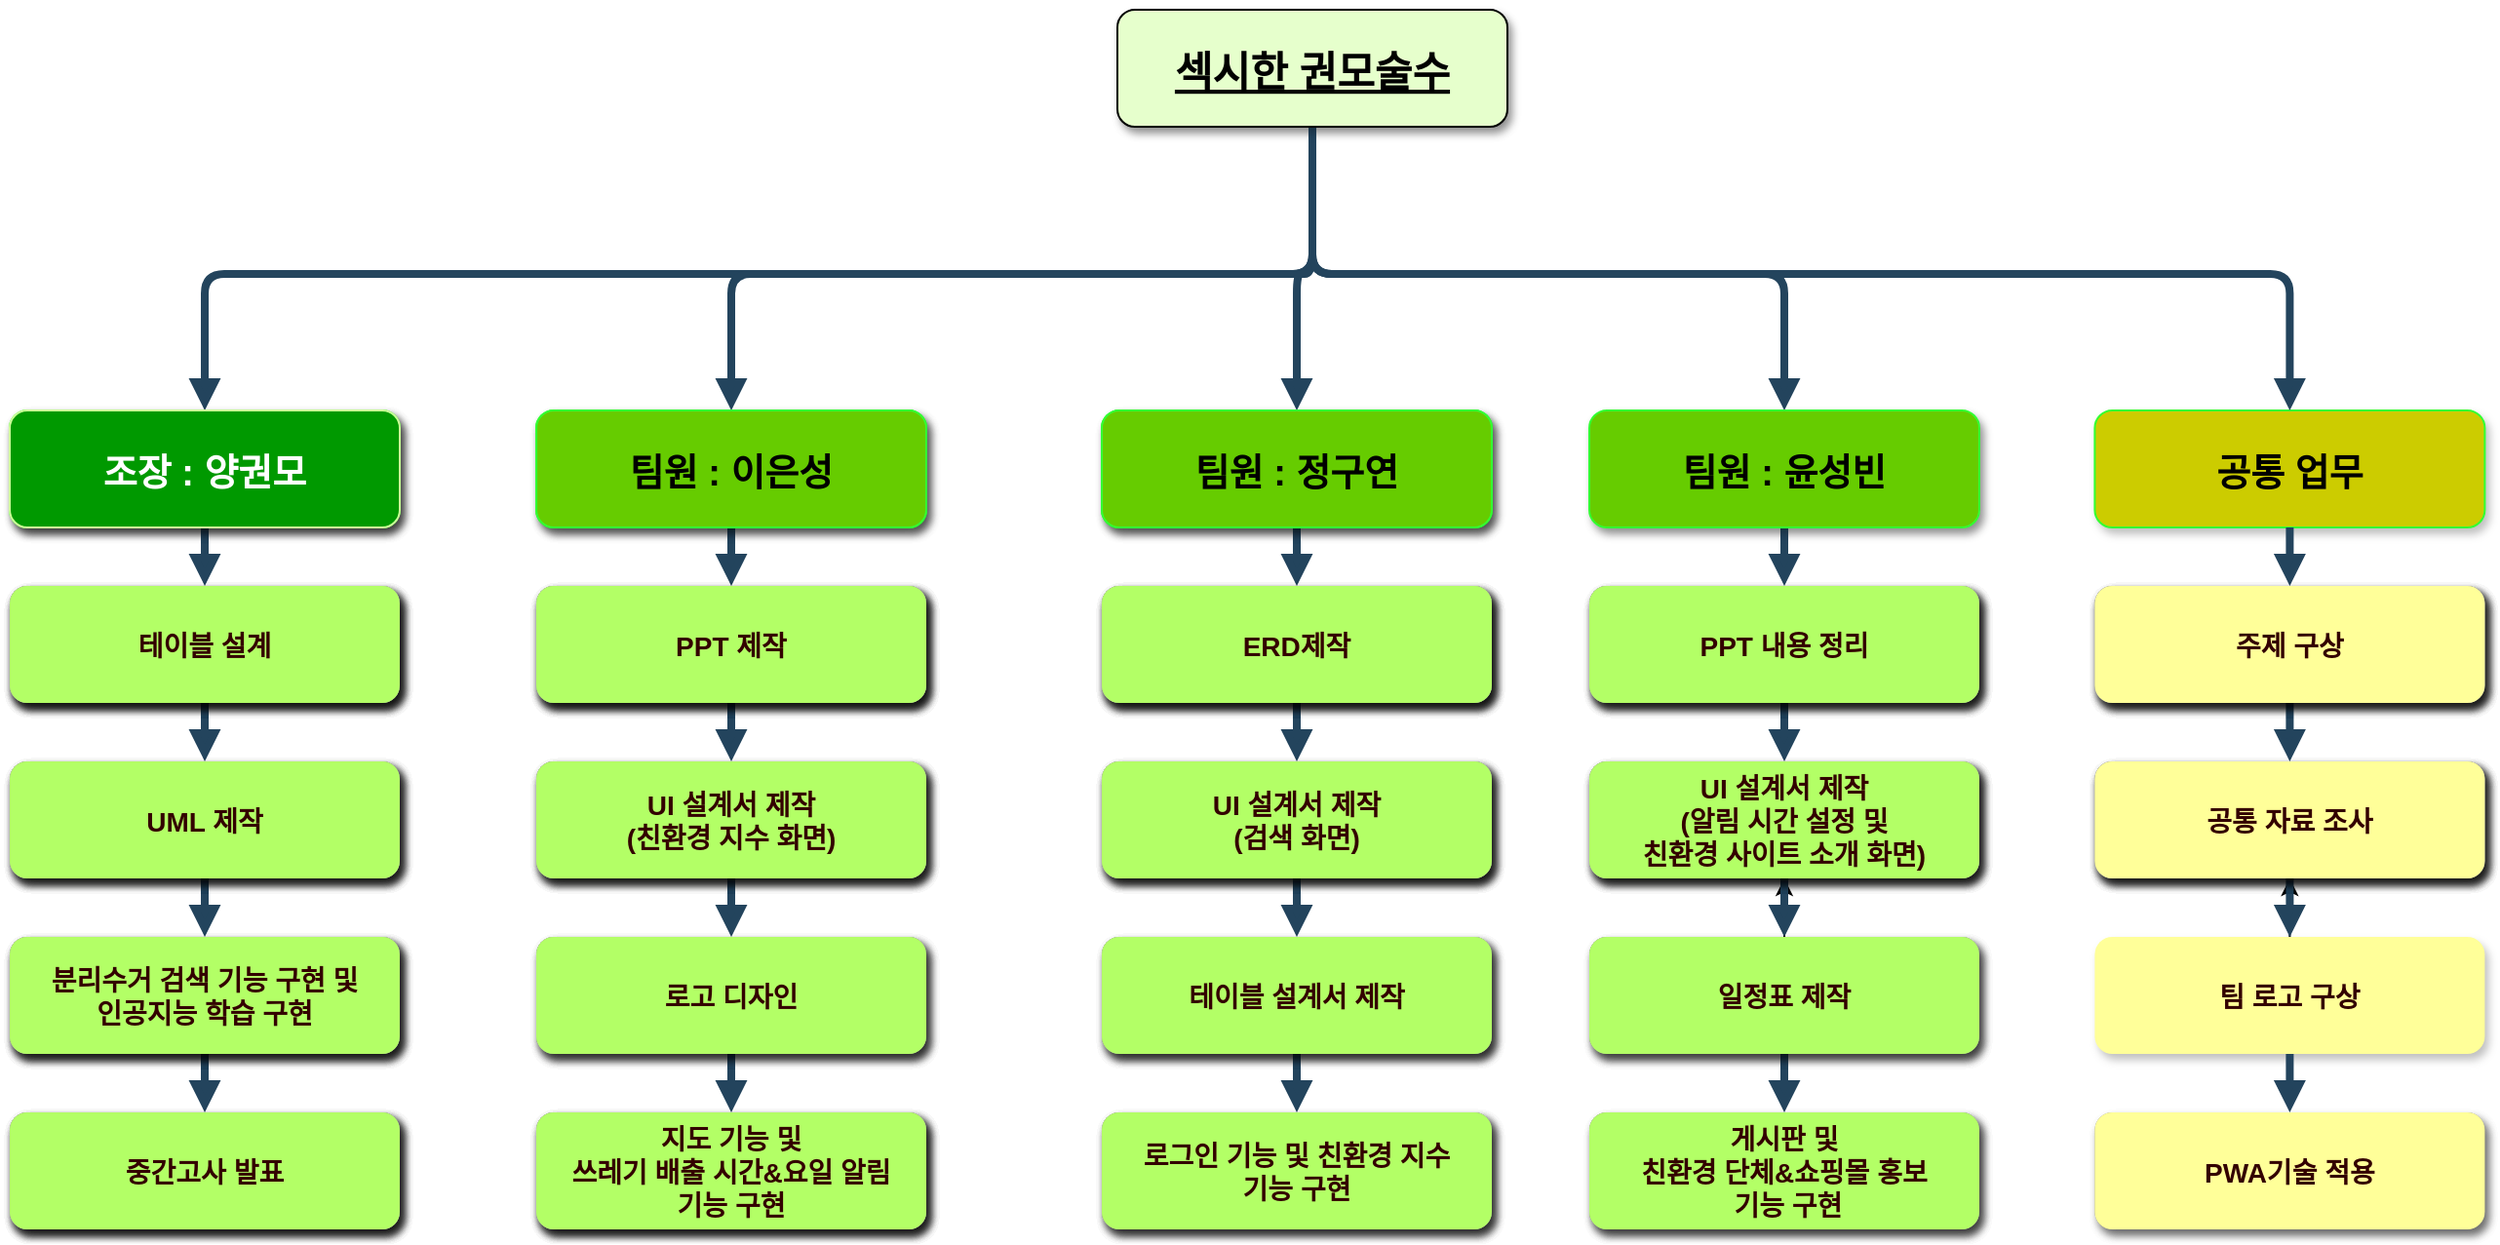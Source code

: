 <mxfile version="15.5.4" type="github">
  <diagram name="Page-1" id="97916047-d0de-89f5-080d-49f4d83e522f">
    <mxGraphModel dx="1452" dy="807" grid="1" gridSize="10" guides="1" tooltips="1" connect="1" arrows="1" fold="1" page="1" pageScale="1.5" pageWidth="1169" pageHeight="827" background="none" math="0" shadow="0">
      <root>
        <mxCell id="0" />
        <mxCell id="1" parent="0" />
        <mxCell id="2" value="섹시한 권모술수" style="rounded=1;fillColor=#B3B3B3;strokeColor=none;shadow=1;gradientColor=none;fontStyle=1;fontColor=#FFFFFF;fontSize=14;" parent="1" vertex="1">
          <mxGeometry x="850" y="420" width="200" height="60" as="geometry" />
        </mxCell>
        <mxCell id="8" value="조장 : 양권모" style="rounded=1;fillColor=#B3B3B3;strokeColor=none;shadow=1;gradientColor=none;fontStyle=1;fontColor=#FFFFFF;fontSize=14;" parent="1" vertex="1">
          <mxGeometry x="282" y="625.5" width="200" height="60" as="geometry" />
        </mxCell>
        <mxCell id="9" value="테이블 설계" style="rounded=1;fillColor=#B3B3B3;strokeColor=none;shadow=1;gradientColor=none;fontStyle=1;fontColor=#FFFFFF;fontSize=14;" parent="1" vertex="1">
          <mxGeometry x="282" y="715.5" width="200" height="60" as="geometry" />
        </mxCell>
        <mxCell id="10" value="UML 제작" style="rounded=1;fillColor=#B3B3B3;strokeColor=none;shadow=1;gradientColor=none;fontStyle=1;fontColor=#FFFFFF;fontSize=14;" parent="1" vertex="1">
          <mxGeometry x="282" y="805.5" width="200" height="60" as="geometry" />
        </mxCell>
        <mxCell id="11" value="분리수거 검색 기능 구현" style="rounded=1;fillColor=#B3B3B3;strokeColor=none;shadow=1;gradientColor=none;fontStyle=1;fontColor=#FFFFFF;fontSize=14;" parent="1" vertex="1">
          <mxGeometry x="282" y="895.5" width="200" height="60" as="geometry" />
        </mxCell>
        <mxCell id="12" value="중간고사 발표" style="rounded=1;fillColor=#B3B3B3;strokeColor=none;shadow=1;gradientColor=none;fontStyle=1;fontColor=#FFFFFF;fontSize=14;" parent="1" vertex="1">
          <mxGeometry x="282" y="985.5" width="200" height="60" as="geometry" />
        </mxCell>
        <mxCell id="13" value="팀원 : 이은성" style="rounded=1;fillColor=#B3B3B3;strokeColor=none;shadow=1;gradientColor=none;fontStyle=1;fontColor=#FFFFFF;fontSize=14;" parent="1" vertex="1">
          <mxGeometry x="552" y="625.5" width="200" height="60" as="geometry" />
        </mxCell>
        <mxCell id="14" value="PPT 제작" style="rounded=1;fillColor=#B3B3B3;strokeColor=none;shadow=1;gradientColor=none;fontStyle=1;fontColor=#FFFFFF;fontSize=14;" parent="1" vertex="1">
          <mxGeometry x="552" y="715.5" width="200" height="60" as="geometry" />
        </mxCell>
        <mxCell id="15" value="UI 설계서 제작&#xa;(친환경 지수 화면)" style="rounded=1;fillColor=#B3B3B3;strokeColor=none;shadow=1;gradientColor=none;fontStyle=1;fontColor=#FFFFFF;fontSize=14;" parent="1" vertex="1">
          <mxGeometry x="552" y="805.5" width="200" height="60" as="geometry" />
        </mxCell>
        <mxCell id="16" value="로고 디자인" style="rounded=1;fillColor=#B3B3B3;strokeColor=none;shadow=1;gradientColor=none;fontStyle=1;fontColor=#FFFFFF;fontSize=14;" parent="1" vertex="1">
          <mxGeometry x="552" y="895.5" width="200" height="60" as="geometry" />
        </mxCell>
        <mxCell id="18" value="팀원 : 정구연" style="rounded=1;fillColor=#B3B3B3;strokeColor=none;shadow=1;gradientColor=none;fontStyle=1;fontColor=#FFFFFF;fontSize=14;" parent="1" vertex="1">
          <mxGeometry x="842" y="625.5" width="200" height="60" as="geometry" />
        </mxCell>
        <mxCell id="19" value="ERD제작" style="rounded=1;fillColor=#B3B3B3;strokeColor=none;shadow=1;gradientColor=none;fontStyle=1;fontColor=#FFFFFF;fontSize=14;" parent="1" vertex="1">
          <mxGeometry x="842" y="715.5" width="200" height="60" as="geometry" />
        </mxCell>
        <mxCell id="20" value="UI 설계서 제작&#xa;(검색 화면)" style="rounded=1;fillColor=#B3B3B3;strokeColor=none;shadow=1;gradientColor=none;fontStyle=1;fontColor=#FFFFFF;fontSize=14;" parent="1" vertex="1">
          <mxGeometry x="842" y="805.5" width="200" height="60" as="geometry" />
        </mxCell>
        <mxCell id="21" value="테이블 설계서 제작" style="rounded=1;fillColor=#B3B3B3;strokeColor=none;shadow=1;gradientColor=none;fontStyle=1;fontColor=#FFFFFF;fontSize=14;" parent="1" vertex="1">
          <mxGeometry x="842" y="895.5" width="200" height="60" as="geometry" />
        </mxCell>
        <mxCell id="22" value="로그인 기능 및 친환경 지수&#xa;기능 구현" style="rounded=1;fillColor=#B3B3B3;strokeColor=none;shadow=1;gradientColor=none;fontStyle=1;fontColor=#FFFFFF;fontSize=14;" parent="1" vertex="1">
          <mxGeometry x="842" y="985.5" width="200" height="60" as="geometry" />
        </mxCell>
        <mxCell id="23" value="팀원 : 윤성빈" style="rounded=1;fillColor=#B3B3B3;strokeColor=none;shadow=1;gradientColor=none;fontStyle=1;fontColor=#FFFFFF;fontSize=14;" parent="1" vertex="1">
          <mxGeometry x="1092" y="625.5" width="200" height="60" as="geometry" />
        </mxCell>
        <mxCell id="24" value="PPT 내용 정리" style="rounded=1;fillColor=#B3B3B3;strokeColor=none;shadow=1;gradientColor=none;fontStyle=1;fontColor=#FFFFFF;fontSize=14;" parent="1" vertex="1">
          <mxGeometry x="1092" y="715.5" width="200" height="60" as="geometry" />
        </mxCell>
        <mxCell id="25" value="UI 설계서 제작&#xa;(알림 시간 설정 및 &#xa;친환경 사이트 소개 화면)" style="rounded=1;fillColor=#B3B3B3;strokeColor=none;shadow=1;gradientColor=none;fontStyle=1;fontColor=#FFFFFF;fontSize=14;" parent="1" vertex="1">
          <mxGeometry x="1092" y="805.5" width="200" height="60" as="geometry" />
        </mxCell>
        <mxCell id="JcWM8oOSAUvYEdA_p9wD-55" value="" style="edgeStyle=orthogonalEdgeStyle;rounded=0;orthogonalLoop=1;jettySize=auto;html=1;fillColor=#B3B3B3;" parent="1" source="26" target="25" edge="1">
          <mxGeometry relative="1" as="geometry" />
        </mxCell>
        <mxCell id="26" value="일정표 제작" style="rounded=1;fillColor=#B3B3B3;strokeColor=none;shadow=1;gradientColor=none;fontStyle=1;fontColor=#FFFFFF;fontSize=14;" parent="1" vertex="1">
          <mxGeometry x="1092" y="895.5" width="200" height="60" as="geometry" />
        </mxCell>
        <mxCell id="27" value="게시판 및&#xa;친환경 단체&amp;쇼핑몰 홍보&#xa; 기능 구현" style="rounded=1;fillColor=#B3B3B3;strokeColor=none;shadow=1;gradientColor=none;fontStyle=1;fontColor=#FFFFFF;fontSize=14;" parent="1" vertex="1">
          <mxGeometry x="1092" y="985.5" width="200" height="60" as="geometry" />
        </mxCell>
        <mxCell id="34" value="" style="edgeStyle=elbowEdgeStyle;elbow=vertical;strokeWidth=4;endArrow=block;endFill=1;fontStyle=1;strokeColor=#23445D;exitX=0.5;exitY=0.984;exitDx=0;exitDy=0;exitPerimeter=0;" parent="1" source="2" target="8" edge="1">
          <mxGeometry x="22" y="165.5" width="100" height="100" as="geometry">
            <mxPoint x="772" y="405.5" as="sourcePoint" />
            <mxPoint x="122" y="165.5" as="targetPoint" />
            <Array as="points">
              <mxPoint x="552" y="555.5" />
            </Array>
          </mxGeometry>
        </mxCell>
        <mxCell id="37" value="" style="edgeStyle=elbowEdgeStyle;elbow=vertical;strokeWidth=4;endArrow=block;endFill=1;fontStyle=1;strokeColor=#23445D;exitX=0.5;exitY=1;exitDx=0;exitDy=0;" parent="1" source="2" target="23" edge="1">
          <mxGeometry x="22" y="165.5" width="100" height="100" as="geometry">
            <mxPoint x="772" y="405.5" as="sourcePoint" />
            <mxPoint x="122" y="165.5" as="targetPoint" />
            <Array as="points">
              <mxPoint x="972" y="555.5" />
            </Array>
          </mxGeometry>
        </mxCell>
        <mxCell id="38" value="" style="edgeStyle=elbowEdgeStyle;elbow=vertical;strokeWidth=4;endArrow=block;endFill=1;fontStyle=1;strokeColor=#23445D;fillColor=#B3B3B3;" parent="1" source="8" target="9" edge="1">
          <mxGeometry x="62" y="165.5" width="100" height="100" as="geometry">
            <mxPoint x="62" y="265.5" as="sourcePoint" />
            <mxPoint x="162" y="165.5" as="targetPoint" />
          </mxGeometry>
        </mxCell>
        <mxCell id="39" value="" style="edgeStyle=elbowEdgeStyle;elbow=vertical;strokeWidth=4;endArrow=block;endFill=1;fontStyle=1;strokeColor=#23445D;fillColor=#B3B3B3;" parent="1" source="9" target="10" edge="1">
          <mxGeometry x="62" y="185.5" width="100" height="100" as="geometry">
            <mxPoint x="62" y="285.5" as="sourcePoint" />
            <mxPoint x="162" y="185.5" as="targetPoint" />
          </mxGeometry>
        </mxCell>
        <mxCell id="40" value="" style="edgeStyle=elbowEdgeStyle;elbow=vertical;strokeWidth=4;endArrow=block;endFill=1;fontStyle=1;strokeColor=#23445D;fillColor=#B3B3B3;" parent="1" source="10" target="11" edge="1">
          <mxGeometry x="62" y="195.5" width="100" height="100" as="geometry">
            <mxPoint x="62" y="295.5" as="sourcePoint" />
            <mxPoint x="162" y="195.5" as="targetPoint" />
          </mxGeometry>
        </mxCell>
        <mxCell id="41" value="" style="edgeStyle=elbowEdgeStyle;elbow=vertical;strokeWidth=4;endArrow=block;endFill=1;fontStyle=1;strokeColor=#23445D;fillColor=#B3B3B3;" parent="1" source="11" target="12" edge="1">
          <mxGeometry x="62" y="205.5" width="100" height="100" as="geometry">
            <mxPoint x="62" y="305.5" as="sourcePoint" />
            <mxPoint x="162" y="205.5" as="targetPoint" />
          </mxGeometry>
        </mxCell>
        <mxCell id="42" value="" style="edgeStyle=elbowEdgeStyle;elbow=vertical;strokeWidth=4;endArrow=block;endFill=1;fontStyle=1;strokeColor=#23445D;fillColor=#B3B3B3;" parent="1" source="13" target="14" edge="1">
          <mxGeometry x="62" y="175.5" width="100" height="100" as="geometry">
            <mxPoint x="62" y="275.5" as="sourcePoint" />
            <mxPoint x="162" y="175.5" as="targetPoint" />
          </mxGeometry>
        </mxCell>
        <mxCell id="43" value="" style="edgeStyle=elbowEdgeStyle;elbow=vertical;strokeWidth=4;endArrow=block;endFill=1;fontStyle=1;strokeColor=#23445D;fillColor=#B3B3B3;" parent="1" source="14" target="15" edge="1">
          <mxGeometry x="62" y="185.5" width="100" height="100" as="geometry">
            <mxPoint x="62" y="285.5" as="sourcePoint" />
            <mxPoint x="162" y="185.5" as="targetPoint" />
          </mxGeometry>
        </mxCell>
        <mxCell id="44" value="" style="edgeStyle=elbowEdgeStyle;elbow=vertical;strokeWidth=4;endArrow=block;endFill=1;fontStyle=1;strokeColor=#23445D;fillColor=#B3B3B3;" parent="1" source="15" target="16" edge="1">
          <mxGeometry x="62" y="195.5" width="100" height="100" as="geometry">
            <mxPoint x="62" y="295.5" as="sourcePoint" />
            <mxPoint x="162" y="195.5" as="targetPoint" />
          </mxGeometry>
        </mxCell>
        <mxCell id="46" value="" style="edgeStyle=elbowEdgeStyle;elbow=vertical;strokeWidth=4;endArrow=block;endFill=1;fontStyle=1;strokeColor=#23445D;fillColor=#B3B3B3;" parent="1" source="18" target="19" edge="1">
          <mxGeometry x="72" y="175.5" width="100" height="100" as="geometry">
            <mxPoint x="72" y="275.5" as="sourcePoint" />
            <mxPoint x="172" y="175.5" as="targetPoint" />
          </mxGeometry>
        </mxCell>
        <mxCell id="47" value="" style="edgeStyle=elbowEdgeStyle;elbow=vertical;strokeWidth=4;endArrow=block;endFill=1;fontStyle=1;strokeColor=#23445D;fillColor=#B3B3B3;" parent="1" source="19" target="20" edge="1">
          <mxGeometry x="72" y="185.5" width="100" height="100" as="geometry">
            <mxPoint x="72" y="285.5" as="sourcePoint" />
            <mxPoint x="172" y="185.5" as="targetPoint" />
          </mxGeometry>
        </mxCell>
        <mxCell id="48" value="" style="edgeStyle=elbowEdgeStyle;elbow=vertical;strokeWidth=4;endArrow=block;endFill=1;fontStyle=1;strokeColor=#23445D;fillColor=#B3B3B3;" parent="1" source="20" target="21" edge="1">
          <mxGeometry x="72" y="195.5" width="100" height="100" as="geometry">
            <mxPoint x="72" y="295.5" as="sourcePoint" />
            <mxPoint x="172" y="195.5" as="targetPoint" />
          </mxGeometry>
        </mxCell>
        <mxCell id="49" value="" style="edgeStyle=elbowEdgeStyle;elbow=vertical;strokeWidth=4;endArrow=block;endFill=1;fontStyle=1;strokeColor=#23445D;fillColor=#B3B3B3;" parent="1" source="21" target="22" edge="1">
          <mxGeometry x="72" y="205.5" width="100" height="100" as="geometry">
            <mxPoint x="72" y="305.5" as="sourcePoint" />
            <mxPoint x="172" y="205.5" as="targetPoint" />
          </mxGeometry>
        </mxCell>
        <mxCell id="50" value="" style="edgeStyle=elbowEdgeStyle;elbow=vertical;strokeWidth=4;endArrow=block;endFill=1;fontStyle=1;strokeColor=#23445D;fillColor=#B3B3B3;" parent="1" source="23" target="24" edge="1">
          <mxGeometry x="72" y="175.5" width="100" height="100" as="geometry">
            <mxPoint x="72" y="275.5" as="sourcePoint" />
            <mxPoint x="172" y="175.5" as="targetPoint" />
          </mxGeometry>
        </mxCell>
        <mxCell id="51" value="" style="edgeStyle=elbowEdgeStyle;elbow=vertical;strokeWidth=4;endArrow=block;endFill=1;fontStyle=1;strokeColor=#23445D;fillColor=#B3B3B3;" parent="1" source="24" target="25" edge="1">
          <mxGeometry x="72" y="185.5" width="100" height="100" as="geometry">
            <mxPoint x="72" y="285.5" as="sourcePoint" />
            <mxPoint x="172" y="185.5" as="targetPoint" />
          </mxGeometry>
        </mxCell>
        <mxCell id="52" value="" style="edgeStyle=elbowEdgeStyle;elbow=vertical;strokeWidth=4;endArrow=block;endFill=1;fontStyle=1;strokeColor=#23445D;fillColor=#B3B3B3;" parent="1" source="25" target="26" edge="1">
          <mxGeometry x="72" y="195.5" width="100" height="100" as="geometry">
            <mxPoint x="72" y="295.5" as="sourcePoint" />
            <mxPoint x="172" y="195.5" as="targetPoint" />
          </mxGeometry>
        </mxCell>
        <mxCell id="53" value="" style="edgeStyle=elbowEdgeStyle;elbow=vertical;strokeWidth=4;endArrow=block;endFill=1;fontStyle=1;strokeColor=#23445D;fillColor=#B3B3B3;" parent="1" source="26" target="27" edge="1">
          <mxGeometry x="72" y="205.5" width="100" height="100" as="geometry">
            <mxPoint x="72" y="305.5" as="sourcePoint" />
            <mxPoint x="172" y="205.5" as="targetPoint" />
          </mxGeometry>
        </mxCell>
        <mxCell id="54" value="" style="edgeStyle=elbowEdgeStyle;elbow=vertical;strokeWidth=4;endArrow=block;endFill=1;fontStyle=1;strokeColor=#23445D;exitX=0.5;exitY=1;exitDx=0;exitDy=0;" parent="1" source="2" target="13" edge="1">
          <mxGeometry x="22" y="165.5" width="100" height="100" as="geometry">
            <mxPoint x="770" y="490" as="sourcePoint" />
            <mxPoint x="122" y="165.5" as="targetPoint" />
            <Array as="points">
              <mxPoint x="652" y="555.5" />
            </Array>
          </mxGeometry>
        </mxCell>
        <mxCell id="55" value="" style="edgeStyle=elbowEdgeStyle;elbow=vertical;strokeWidth=4;endArrow=block;endFill=1;fontStyle=1;strokeColor=#23445D;exitX=0.5;exitY=1;exitDx=0;exitDy=0;" parent="1" source="2" target="18" edge="1">
          <mxGeometry x="22" y="165.5" width="100" height="100" as="geometry">
            <mxPoint x="772" y="405.5" as="sourcePoint" />
            <mxPoint x="122" y="165.5" as="targetPoint" />
            <Array as="points">
              <mxPoint x="942" y="555.5" />
            </Array>
          </mxGeometry>
        </mxCell>
        <mxCell id="JcWM8oOSAUvYEdA_p9wD-56" value="지도 기능 및&#xa;쓰레기 배출 시간&amp;요일 알림&#xa;기능 구현" style="rounded=1;fillColor=#B3B3B3;strokeColor=none;shadow=1;gradientColor=none;fontStyle=1;fontColor=#FFFFFF;fontSize=14;" parent="1" vertex="1">
          <mxGeometry x="552" y="985.5" width="200" height="60" as="geometry" />
        </mxCell>
        <mxCell id="JcWM8oOSAUvYEdA_p9wD-57" value="" style="edgeStyle=elbowEdgeStyle;elbow=vertical;strokeWidth=4;endArrow=block;endFill=1;fontStyle=1;strokeColor=#23445D;fillColor=#B3B3B3;" parent="1" target="JcWM8oOSAUvYEdA_p9wD-56" edge="1">
          <mxGeometry x="332" y="205.5" width="100" height="100" as="geometry">
            <mxPoint x="652" y="955.5" as="sourcePoint" />
            <mxPoint x="432" y="205.5" as="targetPoint" />
          </mxGeometry>
        </mxCell>
        <mxCell id="JcWM8oOSAUvYEdA_p9wD-58" value="공통 업무" style="rounded=1;fillColor=#CCCC00;strokeColor=#33FF33;shadow=1;fontStyle=1;fontSize=19;" parent="1" vertex="1">
          <mxGeometry x="1351.2" y="625.5" width="200" height="60" as="geometry" />
        </mxCell>
        <mxCell id="JcWM8oOSAUvYEdA_p9wD-59" value="주제 구상" style="rounded=1;fillColor=#B3B3B3;strokeColor=none;shadow=1;gradientColor=none;fontStyle=1;fontColor=#FFFFFF;fontSize=14;" parent="1" vertex="1">
          <mxGeometry x="1351.2" y="715.5" width="200" height="60" as="geometry" />
        </mxCell>
        <mxCell id="JcWM8oOSAUvYEdA_p9wD-60" value="자료 조사" style="rounded=1;fillColor=#B3B3B3;strokeColor=none;shadow=1;gradientColor=none;fontStyle=1;fontColor=#FFFFFF;fontSize=14;" parent="1" vertex="1">
          <mxGeometry x="1351.2" y="805.5" width="200" height="60" as="geometry" />
        </mxCell>
        <mxCell id="JcWM8oOSAUvYEdA_p9wD-61" value="" style="edgeStyle=orthogonalEdgeStyle;rounded=0;orthogonalLoop=1;jettySize=auto;html=1;fillColor=#B3B3B3;" parent="1" source="JcWM8oOSAUvYEdA_p9wD-62" target="JcWM8oOSAUvYEdA_p9wD-60" edge="1">
          <mxGeometry relative="1" as="geometry" />
        </mxCell>
        <mxCell id="JcWM8oOSAUvYEdA_p9wD-62" value="팀 로고 구상" style="rounded=1;fillColor=#FFFF99;strokeColor=none;shadow=1;gradientColor=none;fontStyle=1;fontColor=#330000;fontSize=14;" parent="1" vertex="1">
          <mxGeometry x="1351.2" y="895.5" width="200" height="60" as="geometry" />
        </mxCell>
        <mxCell id="JcWM8oOSAUvYEdA_p9wD-63" value="각종 에러사항 공유 및 해결" style="rounded=1;fillColor=#B3B3B3;strokeColor=none;shadow=1;gradientColor=none;fontStyle=1;fontColor=#FFFFFF;fontSize=14;" parent="1" vertex="1">
          <mxGeometry x="1351.2" y="985.5" width="200" height="60" as="geometry" />
        </mxCell>
        <mxCell id="JcWM8oOSAUvYEdA_p9wD-64" value="" style="edgeStyle=elbowEdgeStyle;elbow=vertical;strokeWidth=4;endArrow=block;endFill=1;fontStyle=1;strokeColor=#23445D;exitX=0.5;exitY=1;exitDx=0;exitDy=0;" parent="1" source="2" target="JcWM8oOSAUvYEdA_p9wD-58" edge="1">
          <mxGeometry x="281.2" y="165.5" width="100" height="100" as="geometry">
            <mxPoint x="940" y="480" as="sourcePoint" />
            <mxPoint x="381.2" y="165.5" as="targetPoint" />
            <Array as="points">
              <mxPoint x="1231.2" y="555.5" />
            </Array>
          </mxGeometry>
        </mxCell>
        <mxCell id="JcWM8oOSAUvYEdA_p9wD-65" value="" style="edgeStyle=elbowEdgeStyle;elbow=vertical;strokeWidth=4;endArrow=block;endFill=1;fontStyle=1;strokeColor=#23445D;fillColor=#B3B3B3;" parent="1" source="JcWM8oOSAUvYEdA_p9wD-58" target="JcWM8oOSAUvYEdA_p9wD-59" edge="1">
          <mxGeometry x="331.2" y="175.5" width="100" height="100" as="geometry">
            <mxPoint x="331.2" y="275.5" as="sourcePoint" />
            <mxPoint x="431.2" y="175.5" as="targetPoint" />
          </mxGeometry>
        </mxCell>
        <mxCell id="JcWM8oOSAUvYEdA_p9wD-66" value="" style="edgeStyle=elbowEdgeStyle;elbow=vertical;strokeWidth=4;endArrow=block;endFill=1;fontStyle=1;strokeColor=#23445D;fillColor=#B3B3B3;" parent="1" source="JcWM8oOSAUvYEdA_p9wD-59" target="JcWM8oOSAUvYEdA_p9wD-60" edge="1">
          <mxGeometry x="331.2" y="185.5" width="100" height="100" as="geometry">
            <mxPoint x="331.2" y="285.5" as="sourcePoint" />
            <mxPoint x="431.2" y="185.5" as="targetPoint" />
          </mxGeometry>
        </mxCell>
        <mxCell id="JcWM8oOSAUvYEdA_p9wD-67" value="" style="edgeStyle=elbowEdgeStyle;elbow=vertical;strokeWidth=4;endArrow=block;endFill=1;fontStyle=1;strokeColor=#23445D;fillColor=#B3B3B3;" parent="1" source="JcWM8oOSAUvYEdA_p9wD-60" target="JcWM8oOSAUvYEdA_p9wD-62" edge="1">
          <mxGeometry x="331.2" y="195.5" width="100" height="100" as="geometry">
            <mxPoint x="331.2" y="295.5" as="sourcePoint" />
            <mxPoint x="431.2" y="195.5" as="targetPoint" />
          </mxGeometry>
        </mxCell>
        <mxCell id="JcWM8oOSAUvYEdA_p9wD-68" value="" style="edgeStyle=elbowEdgeStyle;elbow=vertical;strokeWidth=4;endArrow=block;endFill=1;fontStyle=1;strokeColor=#23445D;fillColor=#B3B3B3;" parent="1" source="JcWM8oOSAUvYEdA_p9wD-62" target="JcWM8oOSAUvYEdA_p9wD-63" edge="1">
          <mxGeometry x="331.2" y="205.5" width="100" height="100" as="geometry">
            <mxPoint x="331.2" y="305.5" as="sourcePoint" />
            <mxPoint x="431.2" y="205.5" as="targetPoint" />
          </mxGeometry>
        </mxCell>
        <mxCell id="vO5Uiwg48mZxLJuewjus-56" value="섹시한 권모술수" style="rounded=1;fillColor=#E6FFCC;shadow=1;fontStyle=5;fontSize=21;" vertex="1" parent="1">
          <mxGeometry x="850" y="420" width="200" height="60" as="geometry" />
        </mxCell>
        <mxCell id="vO5Uiwg48mZxLJuewjus-57" value="조장 : 양권모" style="rounded=1;fillColor=#B3B3B3;strokeColor=none;shadow=1;gradientColor=none;fontStyle=1;fontColor=#FFFFFF;fontSize=14;" vertex="1" parent="1">
          <mxGeometry x="282" y="625.5" width="200" height="60" as="geometry" />
        </mxCell>
        <mxCell id="vO5Uiwg48mZxLJuewjus-58" value="조장 : 양권모" style="rounded=1;fillColor=#B3B3B3;strokeColor=none;shadow=1;gradientColor=none;fontStyle=1;fontColor=#FFFFFF;fontSize=14;" vertex="1" parent="1">
          <mxGeometry x="282" y="625.5" width="200" height="60" as="geometry" />
        </mxCell>
        <mxCell id="vO5Uiwg48mZxLJuewjus-59" value="팀원 : 이은성" style="rounded=1;fillColor=#B3B3B3;strokeColor=none;shadow=1;gradientColor=none;fontStyle=1;fontColor=#FFFFFF;fontSize=14;" vertex="1" parent="1">
          <mxGeometry x="552" y="625.5" width="200" height="60" as="geometry" />
        </mxCell>
        <mxCell id="vO5Uiwg48mZxLJuewjus-60" value="팀원 : 정구연" style="rounded=1;fillColor=#B3B3B3;strokeColor=none;shadow=1;gradientColor=none;fontStyle=1;fontColor=#FFFFFF;fontSize=14;" vertex="1" parent="1">
          <mxGeometry x="842" y="625.5" width="200" height="60" as="geometry" />
        </mxCell>
        <mxCell id="vO5Uiwg48mZxLJuewjus-61" value="조장 : 양권모" style="rounded=1;fillColor=#66CC00;strokeColor=#33FF33;shadow=1;fontStyle=1;fontSize=14;" vertex="1" parent="1">
          <mxGeometry x="282" y="625.5" width="200" height="60" as="geometry" />
        </mxCell>
        <mxCell id="vO5Uiwg48mZxLJuewjus-62" value="팀원 : 이은성" style="rounded=1;fillColor=#66CC00;strokeColor=#33FF33;shadow=1;fontStyle=1;fontSize=14;" vertex="1" parent="1">
          <mxGeometry x="552" y="625.5" width="200" height="60" as="geometry" />
        </mxCell>
        <mxCell id="vO5Uiwg48mZxLJuewjus-63" value="팀원 : 정구연" style="rounded=1;fillColor=#66CC00;strokeColor=#33FF33;shadow=1;fontStyle=1;fontSize=14;" vertex="1" parent="1">
          <mxGeometry x="842" y="625.5" width="200" height="60" as="geometry" />
        </mxCell>
        <mxCell id="vO5Uiwg48mZxLJuewjus-64" value="팀원 : 윤성빈" style="rounded=1;fillColor=#66CC00;strokeColor=#33FF33;shadow=1;fontStyle=1;fontSize=19;" vertex="1" parent="1">
          <mxGeometry x="1092" y="625.5" width="200" height="60" as="geometry" />
        </mxCell>
        <mxCell id="vO5Uiwg48mZxLJuewjus-65" value="테이블 설계" style="rounded=1;fillColor=#B3B3B3;strokeColor=none;shadow=1;gradientColor=none;fontStyle=1;fontColor=#FFFFFF;fontSize=14;" vertex="1" parent="1">
          <mxGeometry x="282" y="715.5" width="200" height="60" as="geometry" />
        </mxCell>
        <mxCell id="vO5Uiwg48mZxLJuewjus-66" value="PPT 제작" style="rounded=1;fillColor=#B3B3B3;strokeColor=none;shadow=1;gradientColor=none;fontStyle=1;fontColor=#FFFFFF;fontSize=14;" vertex="1" parent="1">
          <mxGeometry x="552" y="715.5" width="200" height="60" as="geometry" />
        </mxCell>
        <mxCell id="vO5Uiwg48mZxLJuewjus-67" value="ERD제작" style="rounded=1;fillColor=#B3B3B3;strokeColor=none;shadow=1;gradientColor=none;fontStyle=1;fontColor=#FFFFFF;fontSize=14;" vertex="1" parent="1">
          <mxGeometry x="842" y="715.5" width="200" height="60" as="geometry" />
        </mxCell>
        <mxCell id="vO5Uiwg48mZxLJuewjus-68" value="테이블 설계" style="rounded=1;fillColor=#B3B3B3;strokeColor=none;shadow=1;gradientColor=none;fontStyle=1;fontColor=#FFFFFF;fontSize=14;" vertex="1" parent="1">
          <mxGeometry x="282" y="715.5" width="200" height="60" as="geometry" />
        </mxCell>
        <mxCell id="vO5Uiwg48mZxLJuewjus-69" value="PPT 제작" style="rounded=1;fillColor=#B3B3B3;strokeColor=none;shadow=1;gradientColor=none;fontStyle=1;fontColor=#FFFFFF;fontSize=14;" vertex="1" parent="1">
          <mxGeometry x="552" y="715.5" width="200" height="60" as="geometry" />
        </mxCell>
        <mxCell id="vO5Uiwg48mZxLJuewjus-70" value="ERD제작" style="rounded=1;fillColor=#B3B3B3;strokeColor=none;shadow=1;gradientColor=none;fontStyle=1;fontColor=#FFFFFF;fontSize=14;" vertex="1" parent="1">
          <mxGeometry x="842" y="715.5" width="200" height="60" as="geometry" />
        </mxCell>
        <mxCell id="vO5Uiwg48mZxLJuewjus-71" value="주제 구상" style="rounded=1;fillColor=#B3B3B3;strokeColor=none;shadow=1;gradientColor=none;fontStyle=1;fontColor=#FFFFFF;fontSize=14;" vertex="1" parent="1">
          <mxGeometry x="1351.2" y="715.5" width="200" height="60" as="geometry" />
        </mxCell>
        <mxCell id="vO5Uiwg48mZxLJuewjus-72" value="자료 조사" style="rounded=1;fillColor=#B3B3B3;strokeColor=none;shadow=1;gradientColor=none;fontStyle=1;fontColor=#FFFFFF;fontSize=14;" vertex="1" parent="1">
          <mxGeometry x="1351.2" y="805.5" width="200" height="60" as="geometry" />
        </mxCell>
        <mxCell id="vO5Uiwg48mZxLJuewjus-73" value="PPT 내용 정리" style="rounded=1;fillColor=#B3B3B3;strokeColor=none;shadow=1;gradientColor=none;fontStyle=1;fontColor=#FFFFFF;fontSize=14;" vertex="1" parent="1">
          <mxGeometry x="1092" y="715.5" width="200" height="60" as="geometry" />
        </mxCell>
        <mxCell id="vO5Uiwg48mZxLJuewjus-74" value="UI 설계서 제작&#xa;(알림 시간 설정 및 &#xa;친환경 사이트 소개 화면)" style="rounded=1;fillColor=#B3B3B3;strokeColor=none;shadow=1;gradientColor=none;fontStyle=1;fontColor=#FFFFFF;fontSize=14;" vertex="1" parent="1">
          <mxGeometry x="1092" y="805.5" width="200" height="60" as="geometry" />
        </mxCell>
        <mxCell id="vO5Uiwg48mZxLJuewjus-75" value="UI 설계서 제작&#xa;(검색 화면)" style="rounded=1;fillColor=#B3B3B3;strokeColor=none;shadow=1;gradientColor=none;fontStyle=1;fontColor=#FFFFFF;fontSize=14;" vertex="1" parent="1">
          <mxGeometry x="842" y="805.5" width="200" height="60" as="geometry" />
        </mxCell>
        <mxCell id="vO5Uiwg48mZxLJuewjus-76" value="UI 설계서 제작&#xa;(친환경 지수 화면)" style="rounded=1;fillColor=#B3B3B3;strokeColor=none;shadow=1;gradientColor=none;fontStyle=1;fontColor=#FFFFFF;fontSize=14;" vertex="1" parent="1">
          <mxGeometry x="552" y="805.5" width="200" height="60" as="geometry" />
        </mxCell>
        <mxCell id="vO5Uiwg48mZxLJuewjus-77" value="UML 제작" style="rounded=1;fillColor=#B3B3B3;strokeColor=none;shadow=1;gradientColor=none;fontStyle=1;fontColor=#FFFFFF;fontSize=14;" vertex="1" parent="1">
          <mxGeometry x="282" y="805.5" width="200" height="60" as="geometry" />
        </mxCell>
        <mxCell id="vO5Uiwg48mZxLJuewjus-78" value="분리수거 검색 기능 구현" style="rounded=1;fillColor=#B3B3B3;strokeColor=none;shadow=1;gradientColor=none;fontStyle=1;fontColor=#FFFFFF;fontSize=14;" vertex="1" parent="1">
          <mxGeometry x="282" y="895.5" width="200" height="60" as="geometry" />
        </mxCell>
        <mxCell id="vO5Uiwg48mZxLJuewjus-79" value="중간고사 발표" style="rounded=1;fillColor=#B3B3B3;strokeColor=none;shadow=1;gradientColor=none;fontStyle=1;fontColor=#FFFFFF;fontSize=14;" vertex="1" parent="1">
          <mxGeometry x="282" y="985.5" width="200" height="60" as="geometry" />
        </mxCell>
        <mxCell id="vO5Uiwg48mZxLJuewjus-80" value="지도 기능 및&#xa;쓰레기 배출 시간&amp;요일 알림&#xa;기능 구현" style="rounded=1;fillColor=#B3B3B3;strokeColor=none;shadow=1;gradientColor=none;fontStyle=1;fontColor=#FFFFFF;fontSize=14;" vertex="1" parent="1">
          <mxGeometry x="552" y="985.5" width="200" height="60" as="geometry" />
        </mxCell>
        <mxCell id="vO5Uiwg48mZxLJuewjus-81" value="테이블 설계" style="rounded=1;fillColor=#B3B3B3;strokeColor=none;shadow=1;gradientColor=none;fontStyle=1;fontColor=#FFFFFF;fontSize=14;" vertex="1" parent="1">
          <mxGeometry x="282" y="715.5" width="200" height="60" as="geometry" />
        </mxCell>
        <mxCell id="vO5Uiwg48mZxLJuewjus-82" value="PPT 제작" style="rounded=1;fillColor=#B3B3B3;strokeColor=none;shadow=1;gradientColor=none;fontStyle=1;fontColor=#FFFFFF;fontSize=14;" vertex="1" parent="1">
          <mxGeometry x="552" y="715.5" width="200" height="60" as="geometry" />
        </mxCell>
        <mxCell id="vO5Uiwg48mZxLJuewjus-83" value="ERD제작" style="rounded=1;fillColor=#B3B3B3;strokeColor=none;shadow=1;gradientColor=none;fontStyle=1;fontColor=#FFFFFF;fontSize=14;" vertex="1" parent="1">
          <mxGeometry x="842" y="715.5" width="200" height="60" as="geometry" />
        </mxCell>
        <mxCell id="vO5Uiwg48mZxLJuewjus-84" value="주제 구상" style="rounded=1;fillColor=#B3B3B3;strokeColor=none;shadow=1;gradientColor=none;fontStyle=1;fontColor=#FFFFFF;fontSize=14;" vertex="1" parent="1">
          <mxGeometry x="1351.2" y="715.5" width="200" height="60" as="geometry" />
        </mxCell>
        <mxCell id="vO5Uiwg48mZxLJuewjus-85" value="자료 조사" style="rounded=1;fillColor=#B3B3B3;strokeColor=none;shadow=1;gradientColor=none;fontStyle=1;fontColor=#FFFFFF;fontSize=14;" vertex="1" parent="1">
          <mxGeometry x="1351.2" y="805.5" width="200" height="60" as="geometry" />
        </mxCell>
        <mxCell id="vO5Uiwg48mZxLJuewjus-86" value="PPT 내용 정리" style="rounded=1;fillColor=#B3B3B3;strokeColor=none;shadow=1;gradientColor=none;fontStyle=1;fontColor=#FFFFFF;fontSize=14;" vertex="1" parent="1">
          <mxGeometry x="1092" y="715.5" width="200" height="60" as="geometry" />
        </mxCell>
        <mxCell id="vO5Uiwg48mZxLJuewjus-87" value="UI 설계서 제작&#xa;(알림 시간 설정 및 &#xa;친환경 사이트 소개 화면)" style="rounded=1;fillColor=#B3B3B3;strokeColor=none;shadow=1;gradientColor=none;fontStyle=1;fontColor=#FFFFFF;fontSize=14;" vertex="1" parent="1">
          <mxGeometry x="1092" y="805.5" width="200" height="60" as="geometry" />
        </mxCell>
        <mxCell id="vO5Uiwg48mZxLJuewjus-88" value="UI 설계서 제작&#xa;(검색 화면)" style="rounded=1;fillColor=#B3B3B3;strokeColor=none;shadow=1;gradientColor=none;fontStyle=1;fontColor=#FFFFFF;fontSize=14;" vertex="1" parent="1">
          <mxGeometry x="842" y="805.5" width="200" height="60" as="geometry" />
        </mxCell>
        <mxCell id="vO5Uiwg48mZxLJuewjus-89" value="UI 설계서 제작&#xa;(친환경 지수 화면)" style="rounded=1;fillColor=#B3B3B3;strokeColor=none;shadow=1;gradientColor=none;fontStyle=1;fontColor=#FFFFFF;fontSize=14;" vertex="1" parent="1">
          <mxGeometry x="552" y="805.5" width="200" height="60" as="geometry" />
        </mxCell>
        <mxCell id="vO5Uiwg48mZxLJuewjus-90" value="UML 제작" style="rounded=1;fillColor=#B3B3B3;strokeColor=none;shadow=1;gradientColor=none;fontStyle=1;fontColor=#FFFFFF;fontSize=14;" vertex="1" parent="1">
          <mxGeometry x="282" y="805.5" width="200" height="60" as="geometry" />
        </mxCell>
        <mxCell id="vO5Uiwg48mZxLJuewjus-91" value="분리수거 검색 기능 구현" style="rounded=1;fillColor=#B3B3B3;strokeColor=none;shadow=1;gradientColor=none;fontStyle=1;fontColor=#FFFFFF;fontSize=14;" vertex="1" parent="1">
          <mxGeometry x="282" y="895.5" width="200" height="60" as="geometry" />
        </mxCell>
        <mxCell id="vO5Uiwg48mZxLJuewjus-92" value="중간고사 발표" style="rounded=1;fillColor=#B3B3B3;strokeColor=none;shadow=1;gradientColor=none;fontStyle=1;fontColor=#FFFFFF;fontSize=14;" vertex="1" parent="1">
          <mxGeometry x="282" y="985.5" width="200" height="60" as="geometry" />
        </mxCell>
        <mxCell id="vO5Uiwg48mZxLJuewjus-93" value="지도 기능 및&#xa;쓰레기 배출 시간&amp;요일 알림&#xa;기능 구현" style="rounded=1;fillColor=#B3B3B3;strokeColor=none;shadow=1;gradientColor=none;fontStyle=1;fontColor=#FFFFFF;fontSize=14;" vertex="1" parent="1">
          <mxGeometry x="552" y="985.5" width="200" height="60" as="geometry" />
        </mxCell>
        <mxCell id="vO5Uiwg48mZxLJuewjus-94" value="테이블 설계" style="rounded=1;fillColor=#B3B3B3;strokeColor=none;shadow=1;gradientColor=none;fontStyle=1;fontColor=#FFFFFF;fontSize=14;" vertex="1" parent="1">
          <mxGeometry x="282" y="715.5" width="200" height="60" as="geometry" />
        </mxCell>
        <mxCell id="vO5Uiwg48mZxLJuewjus-95" value="PPT 제작" style="rounded=1;fillColor=#B3B3B3;strokeColor=none;shadow=1;gradientColor=none;fontStyle=1;fontColor=#FFFFFF;fontSize=14;" vertex="1" parent="1">
          <mxGeometry x="552" y="715.5" width="200" height="60" as="geometry" />
        </mxCell>
        <mxCell id="vO5Uiwg48mZxLJuewjus-96" value="ERD제작" style="rounded=1;fillColor=#B3B3B3;strokeColor=none;shadow=1;gradientColor=none;fontStyle=1;fontColor=#FFFFFF;fontSize=14;" vertex="1" parent="1">
          <mxGeometry x="842" y="715.5" width="200" height="60" as="geometry" />
        </mxCell>
        <mxCell id="vO5Uiwg48mZxLJuewjus-97" value="주제 구상" style="rounded=1;fillColor=#B3B3B3;strokeColor=none;shadow=1;gradientColor=none;fontStyle=1;fontColor=#FFFFFF;fontSize=14;" vertex="1" parent="1">
          <mxGeometry x="1351.2" y="715.5" width="200" height="60" as="geometry" />
        </mxCell>
        <mxCell id="vO5Uiwg48mZxLJuewjus-98" value="자료 조사" style="rounded=1;fillColor=#B3B3B3;strokeColor=none;shadow=1;gradientColor=none;fontStyle=1;fontColor=#FFFFFF;fontSize=14;" vertex="1" parent="1">
          <mxGeometry x="1351.2" y="805.5" width="200" height="60" as="geometry" />
        </mxCell>
        <mxCell id="vO5Uiwg48mZxLJuewjus-99" value="PPT 내용 정리" style="rounded=1;fillColor=#B3B3B3;strokeColor=none;shadow=1;gradientColor=none;fontStyle=1;fontColor=#FFFFFF;fontSize=14;" vertex="1" parent="1">
          <mxGeometry x="1092" y="715.5" width="200" height="60" as="geometry" />
        </mxCell>
        <mxCell id="vO5Uiwg48mZxLJuewjus-100" value="UI 설계서 제작&#xa;(알림 시간 설정 및 &#xa;친환경 사이트 소개 화면)" style="rounded=1;fillColor=#B3B3B3;strokeColor=none;shadow=1;gradientColor=none;fontStyle=1;fontColor=#FFFFFF;fontSize=14;" vertex="1" parent="1">
          <mxGeometry x="1092" y="805.5" width="200" height="60" as="geometry" />
        </mxCell>
        <mxCell id="vO5Uiwg48mZxLJuewjus-101" value="UI 설계서 제작&#xa;(검색 화면)" style="rounded=1;fillColor=#B3B3B3;strokeColor=none;shadow=1;gradientColor=none;fontStyle=1;fontColor=#FFFFFF;fontSize=14;" vertex="1" parent="1">
          <mxGeometry x="842" y="805.5" width="200" height="60" as="geometry" />
        </mxCell>
        <mxCell id="vO5Uiwg48mZxLJuewjus-102" value="UI 설계서 제작&#xa;(친환경 지수 화면)" style="rounded=1;fillColor=#B3B3B3;strokeColor=none;shadow=1;gradientColor=none;fontStyle=1;fontColor=#FFFFFF;fontSize=14;" vertex="1" parent="1">
          <mxGeometry x="552" y="805.5" width="200" height="60" as="geometry" />
        </mxCell>
        <mxCell id="vO5Uiwg48mZxLJuewjus-103" value="UML 제작" style="rounded=1;fillColor=#B3B3B3;strokeColor=none;shadow=1;gradientColor=none;fontStyle=1;fontColor=#FFFFFF;fontSize=14;" vertex="1" parent="1">
          <mxGeometry x="282" y="805.5" width="200" height="60" as="geometry" />
        </mxCell>
        <mxCell id="vO5Uiwg48mZxLJuewjus-104" value="분리수거 검색 기능 구현" style="rounded=1;fillColor=#B3B3B3;strokeColor=none;shadow=1;gradientColor=none;fontStyle=1;fontColor=#FFFFFF;fontSize=14;" vertex="1" parent="1">
          <mxGeometry x="282" y="895.5" width="200" height="60" as="geometry" />
        </mxCell>
        <mxCell id="vO5Uiwg48mZxLJuewjus-105" value="중간고사 발표" style="rounded=1;fillColor=#B3B3B3;strokeColor=none;shadow=1;gradientColor=none;fontStyle=1;fontColor=#FFFFFF;fontSize=14;" vertex="1" parent="1">
          <mxGeometry x="282" y="985.5" width="200" height="60" as="geometry" />
        </mxCell>
        <mxCell id="vO5Uiwg48mZxLJuewjus-106" value="지도 기능 및&#xa;쓰레기 배출 시간&amp;요일 알림&#xa;기능 구현" style="rounded=1;fillColor=#B3B3B3;strokeColor=none;shadow=1;gradientColor=none;fontStyle=1;fontColor=#FFFFFF;fontSize=14;" vertex="1" parent="1">
          <mxGeometry x="552" y="985.5" width="200" height="60" as="geometry" />
        </mxCell>
        <mxCell id="vO5Uiwg48mZxLJuewjus-107" value="로고 디자인" style="rounded=1;fillColor=#B3B3B3;strokeColor=none;shadow=1;gradientColor=none;fontStyle=1;fontColor=#FFFFFF;fontSize=14;" vertex="1" parent="1">
          <mxGeometry x="552" y="895.5" width="200" height="60" as="geometry" />
        </mxCell>
        <mxCell id="vO5Uiwg48mZxLJuewjus-108" value="테이블 설계서 제작" style="rounded=1;fillColor=#B3B3B3;strokeColor=none;shadow=1;gradientColor=none;fontStyle=1;fontColor=#FFFFFF;fontSize=14;" vertex="1" parent="1">
          <mxGeometry x="842" y="895.5" width="200" height="60" as="geometry" />
        </mxCell>
        <mxCell id="vO5Uiwg48mZxLJuewjus-109" value="로그인 기능 및 친환경 지수&#xa;기능 구현" style="rounded=1;fillColor=#B3B3B3;strokeColor=none;shadow=1;gradientColor=none;fontStyle=1;fontColor=#FFFFFF;fontSize=14;" vertex="1" parent="1">
          <mxGeometry x="842" y="985.5" width="200" height="60" as="geometry" />
        </mxCell>
        <mxCell id="vO5Uiwg48mZxLJuewjus-110" value="테이블 설계" style="rounded=1;fillColor=#B3B3B3;strokeColor=none;shadow=1;gradientColor=none;fontStyle=1;fontColor=#FFFFFF;fontSize=14;" vertex="1" parent="1">
          <mxGeometry x="282" y="715.5" width="200" height="60" as="geometry" />
        </mxCell>
        <mxCell id="vO5Uiwg48mZxLJuewjus-111" value="PPT 제작" style="rounded=1;fillColor=#B3B3B3;strokeColor=none;shadow=1;gradientColor=none;fontStyle=1;fontColor=#FFFFFF;fontSize=14;" vertex="1" parent="1">
          <mxGeometry x="552" y="715.5" width="200" height="60" as="geometry" />
        </mxCell>
        <mxCell id="vO5Uiwg48mZxLJuewjus-112" value="ERD제작" style="rounded=1;fillColor=#B3B3B3;strokeColor=none;shadow=1;gradientColor=none;fontStyle=1;fontColor=#FFFFFF;fontSize=14;" vertex="1" parent="1">
          <mxGeometry x="842" y="715.5" width="200" height="60" as="geometry" />
        </mxCell>
        <mxCell id="vO5Uiwg48mZxLJuewjus-113" value="주제 구상" style="rounded=1;fillColor=#B3B3B3;strokeColor=none;shadow=1;gradientColor=none;fontStyle=1;fontColor=#FFFFFF;fontSize=14;" vertex="1" parent="1">
          <mxGeometry x="1351.2" y="715.5" width="200" height="60" as="geometry" />
        </mxCell>
        <mxCell id="vO5Uiwg48mZxLJuewjus-114" value="자료 조사" style="rounded=1;fillColor=#B3B3B3;strokeColor=none;shadow=1;gradientColor=none;fontStyle=1;fontColor=#FFFFFF;fontSize=14;" vertex="1" parent="1">
          <mxGeometry x="1351.2" y="805.5" width="200" height="60" as="geometry" />
        </mxCell>
        <mxCell id="vO5Uiwg48mZxLJuewjus-115" value="PPT 내용 정리" style="rounded=1;fillColor=#B3B3B3;strokeColor=none;shadow=1;gradientColor=none;fontStyle=1;fontColor=#FFFFFF;fontSize=14;" vertex="1" parent="1">
          <mxGeometry x="1092" y="715.5" width="200" height="60" as="geometry" />
        </mxCell>
        <mxCell id="vO5Uiwg48mZxLJuewjus-116" value="UI 설계서 제작&#xa;(알림 시간 설정 및 &#xa;친환경 사이트 소개 화면)" style="rounded=1;fillColor=#B3B3B3;strokeColor=none;shadow=1;gradientColor=none;fontStyle=1;fontColor=#FFFFFF;fontSize=14;" vertex="1" parent="1">
          <mxGeometry x="1092" y="805.5" width="200" height="60" as="geometry" />
        </mxCell>
        <mxCell id="vO5Uiwg48mZxLJuewjus-117" value="UI 설계서 제작&#xa;(검색 화면)" style="rounded=1;fillColor=#B3B3B3;strokeColor=none;shadow=1;gradientColor=none;fontStyle=1;fontColor=#FFFFFF;fontSize=14;" vertex="1" parent="1">
          <mxGeometry x="842" y="805.5" width="200" height="60" as="geometry" />
        </mxCell>
        <mxCell id="vO5Uiwg48mZxLJuewjus-118" value="UI 설계서 제작&#xa;(친환경 지수 화면)" style="rounded=1;fillColor=#B3B3B3;strokeColor=none;shadow=1;gradientColor=none;fontStyle=1;fontColor=#FFFFFF;fontSize=14;" vertex="1" parent="1">
          <mxGeometry x="552" y="805.5" width="200" height="60" as="geometry" />
        </mxCell>
        <mxCell id="vO5Uiwg48mZxLJuewjus-119" value="UML 제작" style="rounded=1;fillColor=#B3B3B3;strokeColor=none;shadow=1;gradientColor=none;fontStyle=1;fontColor=#FFFFFF;fontSize=14;" vertex="1" parent="1">
          <mxGeometry x="282" y="805.5" width="200" height="60" as="geometry" />
        </mxCell>
        <mxCell id="vO5Uiwg48mZxLJuewjus-120" value="분리수거 검색 기능 구현" style="rounded=1;fillColor=#B3B3B3;strokeColor=none;shadow=1;gradientColor=none;fontStyle=1;fontColor=#FFFFFF;fontSize=14;" vertex="1" parent="1">
          <mxGeometry x="282" y="895.5" width="200" height="60" as="geometry" />
        </mxCell>
        <mxCell id="vO5Uiwg48mZxLJuewjus-121" value="중간고사 발표" style="rounded=1;fillColor=#B3B3B3;strokeColor=none;shadow=1;gradientColor=none;fontStyle=1;fontColor=#FFFFFF;fontSize=14;" vertex="1" parent="1">
          <mxGeometry x="282" y="985.5" width="200" height="60" as="geometry" />
        </mxCell>
        <mxCell id="vO5Uiwg48mZxLJuewjus-122" value="지도 기능 및&#xa;쓰레기 배출 시간&amp;요일 알림&#xa;기능 구현" style="rounded=1;fillColor=#B3B3B3;strokeColor=none;shadow=1;gradientColor=none;fontStyle=1;fontColor=#FFFFFF;fontSize=14;" vertex="1" parent="1">
          <mxGeometry x="552" y="985.5" width="200" height="60" as="geometry" />
        </mxCell>
        <mxCell id="vO5Uiwg48mZxLJuewjus-123" value="로고 디자인" style="rounded=1;fillColor=#B3B3B3;strokeColor=none;shadow=1;gradientColor=none;fontStyle=1;fontColor=#FFFFFF;fontSize=14;" vertex="1" parent="1">
          <mxGeometry x="552" y="895.5" width="200" height="60" as="geometry" />
        </mxCell>
        <mxCell id="vO5Uiwg48mZxLJuewjus-124" value="테이블 설계서 제작" style="rounded=1;fillColor=#B3B3B3;strokeColor=none;shadow=1;gradientColor=none;fontStyle=1;fontColor=#FFFFFF;fontSize=14;" vertex="1" parent="1">
          <mxGeometry x="842" y="895.5" width="200" height="60" as="geometry" />
        </mxCell>
        <mxCell id="vO5Uiwg48mZxLJuewjus-125" value="로그인 기능 및 친환경 지수&#xa;기능 구현" style="rounded=1;fillColor=#B3B3B3;strokeColor=none;shadow=1;gradientColor=none;fontStyle=1;fontColor=#FFFFFF;fontSize=14;" vertex="1" parent="1">
          <mxGeometry x="842" y="985.5" width="200" height="60" as="geometry" />
        </mxCell>
        <mxCell id="vO5Uiwg48mZxLJuewjus-126" value="일정표 제작" style="rounded=1;fillColor=#B3B3B3;strokeColor=none;shadow=1;gradientColor=none;fontStyle=1;fontColor=#FFFFFF;fontSize=14;" vertex="1" parent="1">
          <mxGeometry x="1092" y="895.5" width="200" height="60" as="geometry" />
        </mxCell>
        <mxCell id="vO5Uiwg48mZxLJuewjus-127" value="게시판 및&#xa;친환경 단체&amp;쇼핑몰 홍보&#xa; 기능 구현" style="rounded=1;fillColor=#B3B3B3;strokeColor=none;shadow=1;gradientColor=none;fontStyle=1;fontColor=#FFFFFF;fontSize=14;" vertex="1" parent="1">
          <mxGeometry x="1092" y="985.5" width="200" height="60" as="geometry" />
        </mxCell>
        <mxCell id="vO5Uiwg48mZxLJuewjus-128" value="테이블 설계" style="rounded=1;fillColor=#B3B3B3;strokeColor=none;shadow=1;gradientColor=none;fontStyle=1;fontColor=#FFFFFF;fontSize=14;" vertex="1" parent="1">
          <mxGeometry x="282" y="715.5" width="200" height="60" as="geometry" />
        </mxCell>
        <mxCell id="vO5Uiwg48mZxLJuewjus-129" value="PPT 제작" style="rounded=1;fillColor=#B3B3B3;strokeColor=none;shadow=1;gradientColor=none;fontStyle=1;fontColor=#FFFFFF;fontSize=14;" vertex="1" parent="1">
          <mxGeometry x="552" y="715.5" width="200" height="60" as="geometry" />
        </mxCell>
        <mxCell id="vO5Uiwg48mZxLJuewjus-130" value="ERD제작" style="rounded=1;fillColor=#B3B3B3;strokeColor=none;shadow=1;gradientColor=none;fontStyle=1;fontColor=#FFFFFF;fontSize=14;" vertex="1" parent="1">
          <mxGeometry x="842" y="715.5" width="200" height="60" as="geometry" />
        </mxCell>
        <mxCell id="vO5Uiwg48mZxLJuewjus-131" value="주제 구상" style="rounded=1;fillColor=#B3B3B3;strokeColor=none;shadow=1;gradientColor=none;fontStyle=1;fontColor=#FFFFFF;fontSize=14;" vertex="1" parent="1">
          <mxGeometry x="1351.2" y="715.5" width="200" height="60" as="geometry" />
        </mxCell>
        <mxCell id="vO5Uiwg48mZxLJuewjus-132" value="자료 조사" style="rounded=1;fillColor=#B3B3B3;strokeColor=none;shadow=1;gradientColor=none;fontStyle=1;fontColor=#FFFFFF;fontSize=14;" vertex="1" parent="1">
          <mxGeometry x="1351.2" y="805.5" width="200" height="60" as="geometry" />
        </mxCell>
        <mxCell id="vO5Uiwg48mZxLJuewjus-133" value="PPT 내용 정리" style="rounded=1;fillColor=#B3B3B3;strokeColor=none;shadow=1;gradientColor=none;fontStyle=1;fontColor=#FFFFFF;fontSize=14;" vertex="1" parent="1">
          <mxGeometry x="1092" y="715.5" width="200" height="60" as="geometry" />
        </mxCell>
        <mxCell id="vO5Uiwg48mZxLJuewjus-134" value="UI 설계서 제작&#xa;(알림 시간 설정 및 &#xa;친환경 사이트 소개 화면)" style="rounded=1;fillColor=#B3B3B3;strokeColor=none;shadow=1;gradientColor=none;fontStyle=1;fontColor=#FFFFFF;fontSize=14;" vertex="1" parent="1">
          <mxGeometry x="1092" y="805.5" width="200" height="60" as="geometry" />
        </mxCell>
        <mxCell id="vO5Uiwg48mZxLJuewjus-135" value="UI 설계서 제작&#xa;(검색 화면)" style="rounded=1;fillColor=#B3B3B3;strokeColor=none;shadow=1;gradientColor=none;fontStyle=1;fontColor=#FFFFFF;fontSize=14;" vertex="1" parent="1">
          <mxGeometry x="842" y="805.5" width="200" height="60" as="geometry" />
        </mxCell>
        <mxCell id="vO5Uiwg48mZxLJuewjus-136" value="UI 설계서 제작&#xa;(친환경 지수 화면)" style="rounded=1;fillColor=#B3B3B3;strokeColor=none;shadow=1;gradientColor=none;fontStyle=1;fontColor=#FFFFFF;fontSize=14;" vertex="1" parent="1">
          <mxGeometry x="552" y="805.5" width="200" height="60" as="geometry" />
        </mxCell>
        <mxCell id="vO5Uiwg48mZxLJuewjus-137" value="UML 제작" style="rounded=1;fillColor=#B3B3B3;strokeColor=none;shadow=1;gradientColor=none;fontStyle=1;fontColor=#FFFFFF;fontSize=14;" vertex="1" parent="1">
          <mxGeometry x="282" y="805.5" width="200" height="60" as="geometry" />
        </mxCell>
        <mxCell id="vO5Uiwg48mZxLJuewjus-138" value="분리수거 검색 기능 구현" style="rounded=1;fillColor=#B3B3B3;strokeColor=none;shadow=1;gradientColor=none;fontStyle=1;fontColor=#FFFFFF;fontSize=14;" vertex="1" parent="1">
          <mxGeometry x="282" y="895.5" width="200" height="60" as="geometry" />
        </mxCell>
        <mxCell id="vO5Uiwg48mZxLJuewjus-139" value="중간고사 발표" style="rounded=1;fillColor=#B3B3B3;strokeColor=none;shadow=1;gradientColor=none;fontStyle=1;fontColor=#FFFFFF;fontSize=14;" vertex="1" parent="1">
          <mxGeometry x="282" y="985.5" width="200" height="60" as="geometry" />
        </mxCell>
        <mxCell id="vO5Uiwg48mZxLJuewjus-140" value="지도 기능 및&#xa;쓰레기 배출 시간&amp;요일 알림&#xa;기능 구현" style="rounded=1;fillColor=#B3B3B3;strokeColor=none;shadow=1;gradientColor=none;fontStyle=1;fontColor=#FFFFFF;fontSize=14;" vertex="1" parent="1">
          <mxGeometry x="552" y="985.5" width="200" height="60" as="geometry" />
        </mxCell>
        <mxCell id="vO5Uiwg48mZxLJuewjus-141" value="로고 디자인" style="rounded=1;fillColor=#B3B3B3;strokeColor=none;shadow=1;gradientColor=none;fontStyle=1;fontColor=#FFFFFF;fontSize=14;" vertex="1" parent="1">
          <mxGeometry x="552" y="895.5" width="200" height="60" as="geometry" />
        </mxCell>
        <mxCell id="vO5Uiwg48mZxLJuewjus-142" value="테이블 설계서 제작" style="rounded=1;fillColor=#B3B3B3;strokeColor=none;shadow=1;gradientColor=none;fontStyle=1;fontColor=#FFFFFF;fontSize=14;" vertex="1" parent="1">
          <mxGeometry x="842" y="895.5" width="200" height="60" as="geometry" />
        </mxCell>
        <mxCell id="vO5Uiwg48mZxLJuewjus-143" value="로그인 기능 및 친환경 지수&#xa;기능 구현" style="rounded=1;fillColor=#B3B3B3;strokeColor=none;shadow=1;gradientColor=none;fontStyle=1;fontColor=#FFFFFF;fontSize=14;" vertex="1" parent="1">
          <mxGeometry x="842" y="985.5" width="200" height="60" as="geometry" />
        </mxCell>
        <mxCell id="vO5Uiwg48mZxLJuewjus-144" value="일정표 제작" style="rounded=1;fillColor=#B3B3B3;strokeColor=none;shadow=1;gradientColor=none;fontStyle=1;fontColor=#FFFFFF;fontSize=14;" vertex="1" parent="1">
          <mxGeometry x="1092" y="895.5" width="200" height="60" as="geometry" />
        </mxCell>
        <mxCell id="vO5Uiwg48mZxLJuewjus-145" value="게시판 및&#xa;친환경 단체&amp;쇼핑몰 홍보&#xa; 기능 구현" style="rounded=1;fillColor=#B3B3B3;strokeColor=none;shadow=1;gradientColor=none;fontStyle=1;fontColor=#FFFFFF;fontSize=14;" vertex="1" parent="1">
          <mxGeometry x="1092" y="985.5" width="200" height="60" as="geometry" />
        </mxCell>
        <mxCell id="vO5Uiwg48mZxLJuewjus-146" value="테이블 설계" style="rounded=1;fillColor=#B3B3B3;strokeColor=none;shadow=1;gradientColor=none;fontStyle=1;fontColor=#FFFFFF;fontSize=14;" vertex="1" parent="1">
          <mxGeometry x="282" y="715.5" width="200" height="60" as="geometry" />
        </mxCell>
        <mxCell id="vO5Uiwg48mZxLJuewjus-147" value="PPT 제작" style="rounded=1;fillColor=#B3B3B3;strokeColor=none;shadow=1;gradientColor=none;fontStyle=1;fontColor=#FFFFFF;fontSize=14;" vertex="1" parent="1">
          <mxGeometry x="552" y="715.5" width="200" height="60" as="geometry" />
        </mxCell>
        <mxCell id="vO5Uiwg48mZxLJuewjus-148" value="ERD제작" style="rounded=1;fillColor=#B3B3B3;strokeColor=none;shadow=1;gradientColor=none;fontStyle=1;fontColor=#FFFFFF;fontSize=14;" vertex="1" parent="1">
          <mxGeometry x="842" y="715.5" width="200" height="60" as="geometry" />
        </mxCell>
        <mxCell id="vO5Uiwg48mZxLJuewjus-149" value="주제 구상" style="rounded=1;fillColor=#B3B3B3;strokeColor=none;shadow=1;gradientColor=none;fontStyle=1;fontColor=#FFFFFF;fontSize=14;" vertex="1" parent="1">
          <mxGeometry x="1351.2" y="715.5" width="200" height="60" as="geometry" />
        </mxCell>
        <mxCell id="vO5Uiwg48mZxLJuewjus-150" value="자료 조사" style="rounded=1;fillColor=#B3B3B3;strokeColor=none;shadow=1;gradientColor=none;fontStyle=1;fontColor=#FFFFFF;fontSize=14;" vertex="1" parent="1">
          <mxGeometry x="1351.2" y="805.5" width="200" height="60" as="geometry" />
        </mxCell>
        <mxCell id="vO5Uiwg48mZxLJuewjus-151" value="PPT 내용 정리" style="rounded=1;fillColor=#B3B3B3;strokeColor=none;shadow=1;gradientColor=none;fontStyle=1;fontColor=#FFFFFF;fontSize=14;" vertex="1" parent="1">
          <mxGeometry x="1092" y="715.5" width="200" height="60" as="geometry" />
        </mxCell>
        <mxCell id="vO5Uiwg48mZxLJuewjus-152" value="UI 설계서 제작&#xa;(알림 시간 설정 및 &#xa;친환경 사이트 소개 화면)" style="rounded=1;fillColor=#B3B3B3;strokeColor=none;shadow=1;gradientColor=none;fontStyle=1;fontColor=#FFFFFF;fontSize=14;" vertex="1" parent="1">
          <mxGeometry x="1092" y="805.5" width="200" height="60" as="geometry" />
        </mxCell>
        <mxCell id="vO5Uiwg48mZxLJuewjus-153" value="UI 설계서 제작&#xa;(검색 화면)" style="rounded=1;fillColor=#B3B3B3;strokeColor=none;shadow=1;gradientColor=none;fontStyle=1;fontColor=#FFFFFF;fontSize=14;" vertex="1" parent="1">
          <mxGeometry x="842" y="805.5" width="200" height="60" as="geometry" />
        </mxCell>
        <mxCell id="vO5Uiwg48mZxLJuewjus-154" value="UI 설계서 제작&#xa;(친환경 지수 화면)" style="rounded=1;fillColor=#B3B3B3;strokeColor=none;shadow=1;gradientColor=none;fontStyle=1;fontColor=#FFFFFF;fontSize=14;" vertex="1" parent="1">
          <mxGeometry x="552" y="805.5" width="200" height="60" as="geometry" />
        </mxCell>
        <mxCell id="vO5Uiwg48mZxLJuewjus-155" value="UML 제작" style="rounded=1;fillColor=#B3B3B3;strokeColor=none;shadow=1;gradientColor=none;fontStyle=1;fontColor=#FFFFFF;fontSize=14;" vertex="1" parent="1">
          <mxGeometry x="282" y="805.5" width="200" height="60" as="geometry" />
        </mxCell>
        <mxCell id="vO5Uiwg48mZxLJuewjus-156" value="분리수거 검색 기능 구현" style="rounded=1;fillColor=#B3B3B3;strokeColor=none;shadow=1;gradientColor=none;fontStyle=1;fontColor=#FFFFFF;fontSize=14;" vertex="1" parent="1">
          <mxGeometry x="282" y="895.5" width="200" height="60" as="geometry" />
        </mxCell>
        <mxCell id="vO5Uiwg48mZxLJuewjus-157" value="중간고사 발표" style="rounded=1;fillColor=#B3B3B3;strokeColor=none;shadow=1;gradientColor=none;fontStyle=1;fontColor=#FFFFFF;fontSize=14;" vertex="1" parent="1">
          <mxGeometry x="282" y="985.5" width="200" height="60" as="geometry" />
        </mxCell>
        <mxCell id="vO5Uiwg48mZxLJuewjus-158" value="지도 기능 및&#xa;쓰레기 배출 시간&amp;요일 알림&#xa;기능 구현" style="rounded=1;fillColor=#B3B3B3;strokeColor=none;shadow=1;gradientColor=none;fontStyle=1;fontColor=#FFFFFF;fontSize=14;" vertex="1" parent="1">
          <mxGeometry x="552" y="985.5" width="200" height="60" as="geometry" />
        </mxCell>
        <mxCell id="vO5Uiwg48mZxLJuewjus-159" value="로고 디자인" style="rounded=1;fillColor=#B3B3B3;strokeColor=none;shadow=1;gradientColor=none;fontStyle=1;fontColor=#FFFFFF;fontSize=14;" vertex="1" parent="1">
          <mxGeometry x="552" y="895.5" width="200" height="60" as="geometry" />
        </mxCell>
        <mxCell id="vO5Uiwg48mZxLJuewjus-160" value="테이블 설계서 제작" style="rounded=1;fillColor=#B3B3B3;strokeColor=none;shadow=1;gradientColor=none;fontStyle=1;fontColor=#FFFFFF;fontSize=14;" vertex="1" parent="1">
          <mxGeometry x="842" y="895.5" width="200" height="60" as="geometry" />
        </mxCell>
        <mxCell id="vO5Uiwg48mZxLJuewjus-161" value="로그인 기능 및 친환경 지수&#xa;기능 구현" style="rounded=1;fillColor=#B3B3B3;strokeColor=none;shadow=1;gradientColor=none;fontStyle=1;fontColor=#FFFFFF;fontSize=14;" vertex="1" parent="1">
          <mxGeometry x="842" y="985.5" width="200" height="60" as="geometry" />
        </mxCell>
        <mxCell id="vO5Uiwg48mZxLJuewjus-162" value="일정표 제작" style="rounded=1;fillColor=#B3B3B3;strokeColor=none;shadow=1;gradientColor=none;fontStyle=1;fontColor=#FFFFFF;fontSize=14;" vertex="1" parent="1">
          <mxGeometry x="1092" y="895.5" width="200" height="60" as="geometry" />
        </mxCell>
        <mxCell id="vO5Uiwg48mZxLJuewjus-163" value="게시판 및&#xa;친환경 단체&amp;쇼핑몰 홍보&#xa; 기능 구현" style="rounded=1;fillColor=#B3B3B3;strokeColor=none;shadow=1;gradientColor=none;fontStyle=1;fontColor=#FFFFFF;fontSize=14;" vertex="1" parent="1">
          <mxGeometry x="1092" y="985.5" width="200" height="60" as="geometry" />
        </mxCell>
        <mxCell id="vO5Uiwg48mZxLJuewjus-164" value="각종 에러사항 공유 및 해결" style="rounded=1;fillColor=#B3B3B3;strokeColor=none;shadow=1;gradientColor=none;fontStyle=1;fontColor=#FFFFFF;fontSize=14;" vertex="1" parent="1">
          <mxGeometry x="1351.2" y="985.5" width="200" height="60" as="geometry" />
        </mxCell>
        <mxCell id="vO5Uiwg48mZxLJuewjus-165" value="테이블 설계" style="rounded=1;fillColor=#B3FF66;strokeColor=none;shadow=1;gradientColor=none;fontStyle=1;fontColor=#330000;fontSize=14;" vertex="1" parent="1">
          <mxGeometry x="282" y="715.5" width="200" height="60" as="geometry" />
        </mxCell>
        <mxCell id="vO5Uiwg48mZxLJuewjus-166" value="PPT 제작" style="rounded=1;fillColor=#B3FF66;strokeColor=none;shadow=1;gradientColor=none;fontStyle=1;fontColor=#330000;fontSize=14;" vertex="1" parent="1">
          <mxGeometry x="552" y="715.5" width="200" height="60" as="geometry" />
        </mxCell>
        <mxCell id="vO5Uiwg48mZxLJuewjus-167" value="ERD제작" style="rounded=1;fillColor=#B3FF66;strokeColor=none;shadow=1;gradientColor=none;fontStyle=1;fontColor=#330000;fontSize=14;" vertex="1" parent="1">
          <mxGeometry x="842" y="715.5" width="200" height="60" as="geometry" />
        </mxCell>
        <mxCell id="vO5Uiwg48mZxLJuewjus-168" value="주제 구상" style="rounded=1;fillColor=#FFFF99;strokeColor=none;shadow=1;gradientColor=none;fontStyle=1;fontColor=#330000;fontSize=14;" vertex="1" parent="1">
          <mxGeometry x="1351.2" y="715.5" width="200" height="60" as="geometry" />
        </mxCell>
        <mxCell id="vO5Uiwg48mZxLJuewjus-169" value="공통 자료 조사" style="rounded=1;fillColor=#FFFF99;strokeColor=none;shadow=1;gradientColor=none;fontStyle=1;fontColor=#330000;fontSize=14;" vertex="1" parent="1">
          <mxGeometry x="1351.2" y="805.5" width="200" height="60" as="geometry" />
        </mxCell>
        <mxCell id="vO5Uiwg48mZxLJuewjus-170" value="PPT 내용 정리" style="rounded=1;fillColor=#B3FF66;strokeColor=none;shadow=1;gradientColor=none;fontStyle=1;fontColor=#330000;fontSize=14;" vertex="1" parent="1">
          <mxGeometry x="1092" y="715.5" width="200" height="60" as="geometry" />
        </mxCell>
        <mxCell id="vO5Uiwg48mZxLJuewjus-171" value="UI 설계서 제작&#xa;(알림 시간 설정 및 &#xa;친환경 사이트 소개 화면)" style="rounded=1;fillColor=#B3FF66;strokeColor=none;shadow=1;gradientColor=none;fontStyle=1;fontColor=#330000;fontSize=14;" vertex="1" parent="1">
          <mxGeometry x="1092" y="805.5" width="200" height="60" as="geometry" />
        </mxCell>
        <mxCell id="vO5Uiwg48mZxLJuewjus-172" value="UI 설계서 제작&#xa;(검색 화면)" style="rounded=1;fillColor=#B3FF66;strokeColor=none;shadow=1;gradientColor=none;fontStyle=1;fontColor=#330000;fontSize=14;" vertex="1" parent="1">
          <mxGeometry x="842" y="805.5" width="200" height="60" as="geometry" />
        </mxCell>
        <mxCell id="vO5Uiwg48mZxLJuewjus-173" value="UI 설계서 제작&#xa;(친환경 지수 화면)" style="rounded=1;fillColor=#B3FF66;strokeColor=none;shadow=1;gradientColor=none;fontStyle=1;fontColor=#330000;fontSize=14;" vertex="1" parent="1">
          <mxGeometry x="552" y="805.5" width="200" height="60" as="geometry" />
        </mxCell>
        <mxCell id="vO5Uiwg48mZxLJuewjus-174" value="UML 제작" style="rounded=1;fillColor=#B3FF66;strokeColor=none;shadow=1;gradientColor=none;fontStyle=1;fontColor=#330000;fontSize=14;" vertex="1" parent="1">
          <mxGeometry x="282" y="805.5" width="200" height="60" as="geometry" />
        </mxCell>
        <mxCell id="vO5Uiwg48mZxLJuewjus-175" value="분리수거 검색 기능 구현 및 &#xa;인공지능 학습 구현" style="rounded=1;fillColor=#B3FF66;strokeColor=none;shadow=1;gradientColor=none;fontStyle=1;fontColor=#330000;fontSize=14;" vertex="1" parent="1">
          <mxGeometry x="282" y="895.5" width="200" height="60" as="geometry" />
        </mxCell>
        <mxCell id="vO5Uiwg48mZxLJuewjus-176" value="중간고사 발표" style="rounded=1;fillColor=#B3FF66;strokeColor=none;shadow=1;gradientColor=none;fontStyle=1;fontColor=#330000;fontSize=14;" vertex="1" parent="1">
          <mxGeometry x="282" y="985.5" width="200" height="60" as="geometry" />
        </mxCell>
        <mxCell id="vO5Uiwg48mZxLJuewjus-177" value="지도 기능 및&#xa;쓰레기 배출 시간&amp;요일 알림&#xa;기능 구현" style="rounded=1;fillColor=#B3FF66;strokeColor=none;shadow=1;gradientColor=none;fontStyle=1;fontColor=#330000;fontSize=14;" vertex="1" parent="1">
          <mxGeometry x="552" y="985.5" width="200" height="60" as="geometry" />
        </mxCell>
        <mxCell id="vO5Uiwg48mZxLJuewjus-178" value="로고 디자인" style="rounded=1;fillColor=#B3FF66;strokeColor=none;shadow=1;gradientColor=none;fontStyle=1;fontColor=#330000;fontSize=14;" vertex="1" parent="1">
          <mxGeometry x="552" y="895.5" width="200" height="60" as="geometry" />
        </mxCell>
        <mxCell id="vO5Uiwg48mZxLJuewjus-179" value="테이블 설계서 제작" style="rounded=1;fillColor=#B3FF66;strokeColor=none;shadow=1;gradientColor=none;fontStyle=1;fontColor=#330000;fontSize=14;" vertex="1" parent="1">
          <mxGeometry x="842" y="895.5" width="200" height="60" as="geometry" />
        </mxCell>
        <mxCell id="vO5Uiwg48mZxLJuewjus-180" value="로그인 기능 및 친환경 지수&#xa;기능 구현" style="rounded=1;fillColor=#B3FF66;strokeColor=none;shadow=1;gradientColor=none;fontStyle=1;fontColor=#330000;fontSize=14;" vertex="1" parent="1">
          <mxGeometry x="842" y="985.5" width="200" height="60" as="geometry" />
        </mxCell>
        <mxCell id="vO5Uiwg48mZxLJuewjus-181" value="일정표 제작" style="rounded=1;fillColor=#B3FF66;strokeColor=none;shadow=1;gradientColor=none;fontStyle=1;fontColor=#330000;fontSize=14;" vertex="1" parent="1">
          <mxGeometry x="1092" y="895.5" width="200" height="60" as="geometry" />
        </mxCell>
        <mxCell id="vO5Uiwg48mZxLJuewjus-182" value="게시판 및&#xa;친환경 단체&amp;쇼핑몰 홍보&#xa; 기능 구현" style="rounded=1;fillColor=#B3FF66;strokeColor=none;shadow=1;gradientColor=none;fontStyle=1;fontColor=#330000;fontSize=14;" vertex="1" parent="1">
          <mxGeometry x="1092" y="985.5" width="200" height="60" as="geometry" />
        </mxCell>
        <mxCell id="vO5Uiwg48mZxLJuewjus-183" value="PWA기술 적용" style="rounded=1;fillColor=#FFFF99;strokeColor=none;shadow=1;gradientColor=none;fontStyle=1;fontColor=#330000;fontSize=14;" vertex="1" parent="1">
          <mxGeometry x="1351.2" y="985.5" width="200" height="60" as="geometry" />
        </mxCell>
        <mxCell id="vO5Uiwg48mZxLJuewjus-184" value="조장 : 양권모" style="rounded=1;fillColor=#009900;strokeColor=#CCFF99;shadow=1;fontStyle=1;fontSize=19;fontColor=#FFFFFF;" vertex="1" parent="1">
          <mxGeometry x="282" y="625.5" width="200" height="60" as="geometry" />
        </mxCell>
        <mxCell id="vO5Uiwg48mZxLJuewjus-185" value="팀원 : 이은성" style="rounded=1;fillColor=#66CC00;strokeColor=#33FF33;shadow=1;fontStyle=1;fontSize=19;" vertex="1" parent="1">
          <mxGeometry x="552" y="625.5" width="200" height="60" as="geometry" />
        </mxCell>
        <mxCell id="vO5Uiwg48mZxLJuewjus-186" value="팀원 : 정구연" style="rounded=1;fillColor=#66CC00;strokeColor=#33FF33;shadow=1;fontStyle=1;fontSize=19;" vertex="1" parent="1">
          <mxGeometry x="842" y="625.5" width="200" height="60" as="geometry" />
        </mxCell>
      </root>
    </mxGraphModel>
  </diagram>
</mxfile>
